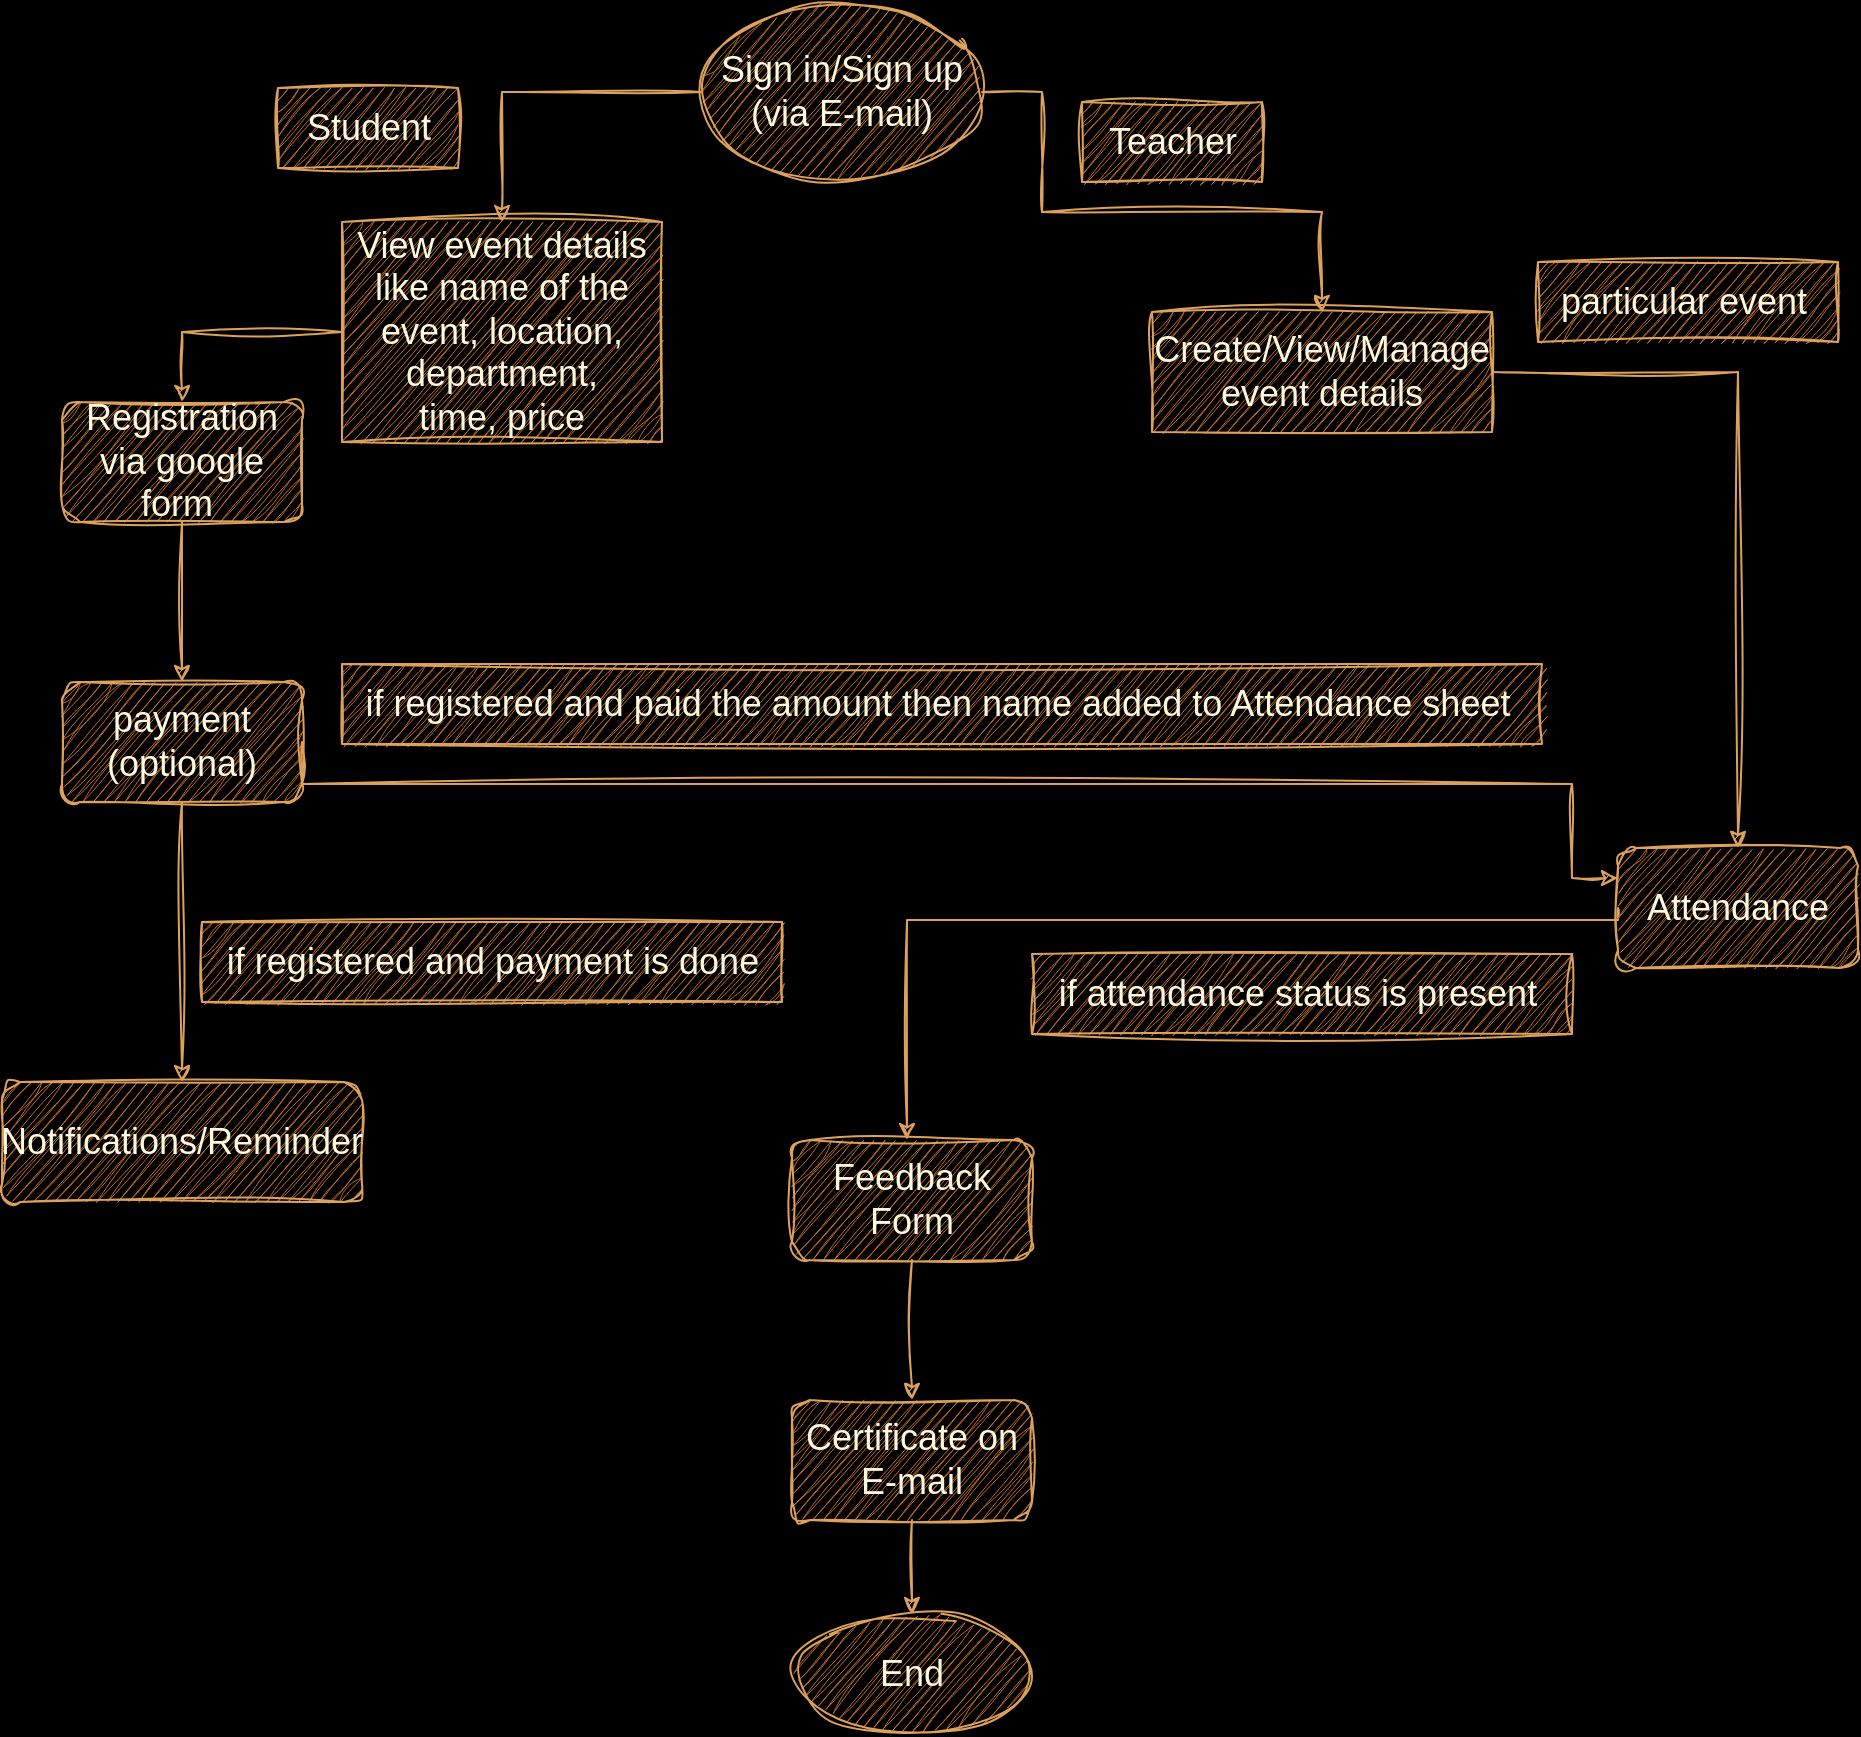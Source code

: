 <mxfile version="24.7.10">
  <diagram name="Page-1" id="YbCOivywx0tjwj4dOsPg">
    <mxGraphModel dx="1909" dy="1022" grid="0" gridSize="10" guides="1" tooltips="1" connect="1" arrows="1" fold="1" page="1" pageScale="1" pageWidth="1100" pageHeight="1700" background="#000000" math="0" shadow="0">
      <root>
        <mxCell id="0" />
        <mxCell id="1" parent="0" />
        <mxCell id="3X-fXsgyXSY3c85X-Qk--4" style="edgeStyle=orthogonalEdgeStyle;rounded=0;orthogonalLoop=1;jettySize=auto;html=1;entryX=0.5;entryY=0;entryDx=0;entryDy=0;strokeColor=#DDA15E;sketch=1;curveFitting=1;jiggle=2;labelBackgroundColor=none;fontColor=default;fontSize=18;" edge="1" parent="1" source="3X-fXsgyXSY3c85X-Qk--1" target="3X-fXsgyXSY3c85X-Qk--2">
          <mxGeometry relative="1" as="geometry">
            <mxPoint x="240" y="50" as="targetPoint" />
          </mxGeometry>
        </mxCell>
        <mxCell id="3X-fXsgyXSY3c85X-Qk--5" style="edgeStyle=orthogonalEdgeStyle;rounded=0;orthogonalLoop=1;jettySize=auto;html=1;entryX=0.5;entryY=0;entryDx=0;entryDy=0;strokeColor=#DDA15E;sketch=1;curveFitting=1;jiggle=2;labelBackgroundColor=none;fontColor=default;fontSize=18;" edge="1" parent="1" source="3X-fXsgyXSY3c85X-Qk--1" target="3X-fXsgyXSY3c85X-Qk--3">
          <mxGeometry relative="1" as="geometry">
            <mxPoint x="590" y="50" as="targetPoint" />
            <Array as="points">
              <mxPoint x="530" y="65" />
              <mxPoint x="530" y="125" />
              <mxPoint x="670" y="125" />
            </Array>
          </mxGeometry>
        </mxCell>
        <mxCell id="3X-fXsgyXSY3c85X-Qk--1" value="Sign in/Sign up&lt;div style=&quot;font-size: 18px;&quot;&gt;(via E-mail)&lt;/div&gt;" style="ellipse;whiteSpace=wrap;html=1;fillColor=#BC6C25;strokeColor=#DDA15E;sketch=1;curveFitting=1;jiggle=2;labelBackgroundColor=none;fontColor=#FEFAE0;fontSize=18;" vertex="1" parent="1">
          <mxGeometry x="360" y="20" width="140" height="90" as="geometry" />
        </mxCell>
        <mxCell id="3X-fXsgyXSY3c85X-Qk--10" style="edgeStyle=orthogonalEdgeStyle;rounded=0;orthogonalLoop=1;jettySize=auto;html=1;entryX=0.5;entryY=0;entryDx=0;entryDy=0;strokeColor=#DDA15E;sketch=1;curveFitting=1;jiggle=2;labelBackgroundColor=none;fontColor=default;fontSize=18;" edge="1" parent="1" source="3X-fXsgyXSY3c85X-Qk--2" target="3X-fXsgyXSY3c85X-Qk--8">
          <mxGeometry relative="1" as="geometry">
            <mxPoint x="100" y="160" as="targetPoint" />
          </mxGeometry>
        </mxCell>
        <mxCell id="3X-fXsgyXSY3c85X-Qk--2" value="View event details&lt;div style=&quot;font-size: 18px;&quot;&gt;like name of the event, location, department,&lt;/div&gt;&lt;div style=&quot;font-size: 18px;&quot;&gt;time, price&lt;/div&gt;" style="rounded=0;whiteSpace=wrap;html=1;fillColor=#BC6C25;strokeColor=#DDA15E;sketch=1;curveFitting=1;jiggle=2;labelBackgroundColor=none;fontColor=#FEFAE0;fontSize=18;" vertex="1" parent="1">
          <mxGeometry x="180" y="130" width="160" height="110" as="geometry" />
        </mxCell>
        <mxCell id="3X-fXsgyXSY3c85X-Qk--14" style="edgeStyle=orthogonalEdgeStyle;rounded=0;orthogonalLoop=1;jettySize=auto;html=1;exitX=1;exitY=0.5;exitDx=0;exitDy=0;strokeColor=#DDA15E;sketch=1;curveFitting=1;jiggle=2;labelBackgroundColor=none;fontColor=default;fontSize=18;" edge="1" parent="1" source="3X-fXsgyXSY3c85X-Qk--3" target="3X-fXsgyXSY3c85X-Qk--13">
          <mxGeometry relative="1" as="geometry" />
        </mxCell>
        <mxCell id="3X-fXsgyXSY3c85X-Qk--3" value="Create/View/Manage event details" style="rounded=0;whiteSpace=wrap;html=1;fillColor=#BC6C25;strokeColor=#DDA15E;sketch=1;curveFitting=1;jiggle=2;labelBackgroundColor=none;fontColor=#FEFAE0;fontSize=18;" vertex="1" parent="1">
          <mxGeometry x="585" y="175" width="170" height="60" as="geometry" />
        </mxCell>
        <mxCell id="3X-fXsgyXSY3c85X-Qk--6" value="Student" style="text;html=1;align=center;verticalAlign=middle;resizable=0;points=[];autosize=1;strokeColor=#DDA15E;fillColor=#BC6C25;sketch=1;curveFitting=1;jiggle=2;labelBackgroundColor=none;fontColor=#FEFAE0;fontSize=18;" vertex="1" parent="1">
          <mxGeometry x="148" y="63" width="90" height="40" as="geometry" />
        </mxCell>
        <mxCell id="3X-fXsgyXSY3c85X-Qk--7" value="Teacher" style="text;html=1;align=center;verticalAlign=middle;resizable=0;points=[];autosize=1;strokeColor=#DDA15E;fillColor=#BC6C25;sketch=1;curveFitting=1;jiggle=2;labelBackgroundColor=none;fontColor=#FEFAE0;fontSize=18;" vertex="1" parent="1">
          <mxGeometry x="550" y="70" width="90" height="40" as="geometry" />
        </mxCell>
        <mxCell id="3X-fXsgyXSY3c85X-Qk--11" style="edgeStyle=orthogonalEdgeStyle;rounded=0;orthogonalLoop=1;jettySize=auto;html=1;exitX=0.5;exitY=1;exitDx=0;exitDy=0;entryX=0.5;entryY=0;entryDx=0;entryDy=0;strokeColor=#DDA15E;sketch=1;curveFitting=1;jiggle=2;labelBackgroundColor=none;fontColor=default;fontSize=18;" edge="1" parent="1" source="3X-fXsgyXSY3c85X-Qk--8" target="3X-fXsgyXSY3c85X-Qk--9">
          <mxGeometry relative="1" as="geometry" />
        </mxCell>
        <mxCell id="3X-fXsgyXSY3c85X-Qk--41" style="edgeStyle=orthogonalEdgeStyle;rounded=0;orthogonalLoop=1;jettySize=auto;html=1;exitX=1;exitY=0.5;exitDx=0;exitDy=0;entryX=0.136;entryY=-0.05;entryDx=0;entryDy=0;entryPerimeter=0;" edge="1" parent="1" source="3X-fXsgyXSY3c85X-Qk--8" target="3X-fXsgyXSY3c85X-Qk--13">
          <mxGeometry relative="1" as="geometry">
            <mxPoint x="810" y="430" as="targetPoint" />
          </mxGeometry>
        </mxCell>
        <mxCell id="3X-fXsgyXSY3c85X-Qk--8" value="Registration via google form&amp;nbsp;" style="rounded=1;whiteSpace=wrap;html=1;fillColor=#BC6C25;strokeColor=#DDA15E;sketch=1;curveFitting=1;jiggle=2;labelBackgroundColor=none;fontColor=#FEFAE0;fontSize=18;" vertex="1" parent="1">
          <mxGeometry x="40" y="220" width="120" height="60" as="geometry" />
        </mxCell>
        <mxCell id="3X-fXsgyXSY3c85X-Qk--19" style="edgeStyle=orthogonalEdgeStyle;rounded=0;orthogonalLoop=1;jettySize=auto;html=1;exitX=0.5;exitY=1;exitDx=0;exitDy=0;strokeColor=#DDA15E;sketch=1;curveFitting=1;jiggle=2;labelBackgroundColor=none;fontColor=default;fontSize=18;" edge="1" parent="1" source="3X-fXsgyXSY3c85X-Qk--9" target="3X-fXsgyXSY3c85X-Qk--20">
          <mxGeometry relative="1" as="geometry">
            <mxPoint x="100" y="420" as="targetPoint" />
          </mxGeometry>
        </mxCell>
        <mxCell id="3X-fXsgyXSY3c85X-Qk--9" value="payment (optional)" style="rounded=1;whiteSpace=wrap;html=1;fillColor=#BC6C25;strokeColor=#DDA15E;sketch=1;curveFitting=1;jiggle=2;labelBackgroundColor=none;fontColor=#FEFAE0;fontSize=18;" vertex="1" parent="1">
          <mxGeometry x="40" y="360" width="120" height="60" as="geometry" />
        </mxCell>
        <mxCell id="3X-fXsgyXSY3c85X-Qk--34" style="edgeStyle=orthogonalEdgeStyle;rounded=0;orthogonalLoop=1;jettySize=auto;html=1;exitX=0;exitY=0.5;exitDx=0;exitDy=0;entryX=0.5;entryY=0;entryDx=0;entryDy=0;strokeColor=#DDA15E;sketch=1;curveFitting=1;jiggle=2;labelBackgroundColor=none;fontColor=default;fontSize=18;" edge="1" parent="1" source="3X-fXsgyXSY3c85X-Qk--13">
          <mxGeometry relative="1" as="geometry">
            <mxPoint x="462.5" y="589" as="targetPoint" />
            <mxPoint x="857.5" y="479" as="sourcePoint" />
            <Array as="points">
              <mxPoint x="818" y="479" />
              <mxPoint x="462" y="479" />
            </Array>
          </mxGeometry>
        </mxCell>
        <mxCell id="3X-fXsgyXSY3c85X-Qk--13" value="Attendance" style="rounded=1;whiteSpace=wrap;html=1;fillColor=#BC6C25;strokeColor=#DDA15E;sketch=1;curveFitting=1;jiggle=2;labelBackgroundColor=none;fontColor=#FEFAE0;fontSize=18;" vertex="1" parent="1">
          <mxGeometry x="818" y="443" width="120" height="60" as="geometry" />
        </mxCell>
        <mxCell id="3X-fXsgyXSY3c85X-Qk--36" style="edgeStyle=orthogonalEdgeStyle;rounded=0;orthogonalLoop=1;jettySize=auto;html=1;exitX=0.5;exitY=1;exitDx=0;exitDy=0;strokeColor=#DDA15E;sketch=1;curveFitting=1;jiggle=2;labelBackgroundColor=none;fontColor=default;fontSize=18;" edge="1" parent="1" source="3X-fXsgyXSY3c85X-Qk--17" target="3X-fXsgyXSY3c85X-Qk--37">
          <mxGeometry relative="1" as="geometry">
            <mxPoint x="400" y="530" as="targetPoint" />
          </mxGeometry>
        </mxCell>
        <mxCell id="3X-fXsgyXSY3c85X-Qk--17" value="Certificate on E-mail" style="rounded=1;whiteSpace=wrap;html=1;fillColor=#BC6C25;strokeColor=#DDA15E;sketch=1;curveFitting=1;jiggle=2;labelBackgroundColor=none;fontColor=#FEFAE0;fontSize=18;" vertex="1" parent="1">
          <mxGeometry x="405" y="719" width="120" height="60" as="geometry" />
        </mxCell>
        <mxCell id="3X-fXsgyXSY3c85X-Qk--20" value="Notifications/Reminder" style="rounded=1;whiteSpace=wrap;html=1;fillColor=#BC6C25;strokeColor=#DDA15E;sketch=1;curveFitting=1;jiggle=2;labelBackgroundColor=none;fontColor=#FEFAE0;fontSize=18;" vertex="1" parent="1">
          <mxGeometry x="10" y="560" width="180" height="60" as="geometry" />
        </mxCell>
        <mxCell id="3X-fXsgyXSY3c85X-Qk--21" value="if registered and payment is done" style="text;html=1;align=center;verticalAlign=middle;resizable=0;points=[];autosize=1;strokeColor=#DDA15E;fillColor=#BC6C25;sketch=1;curveFitting=1;jiggle=2;labelBackgroundColor=none;fontColor=#FEFAE0;fontSize=18;" vertex="1" parent="1">
          <mxGeometry x="110" y="480" width="290" height="40" as="geometry" />
        </mxCell>
        <mxCell id="3X-fXsgyXSY3c85X-Qk--24" value="&lt;font style=&quot;font-size: 18px;&quot;&gt;if registered and paid the amount then name added to Attendance sheet&amp;nbsp;&lt;/font&gt;" style="text;html=1;align=center;verticalAlign=middle;resizable=0;points=[];autosize=1;strokeColor=#DDA15E;fillColor=#BC6C25;sketch=1;curveFitting=1;jiggle=2;labelBackgroundColor=none;fontColor=#FEFAE0;fontSize=18;" vertex="1" parent="1">
          <mxGeometry x="180" y="351" width="600" height="40" as="geometry" />
        </mxCell>
        <mxCell id="3X-fXsgyXSY3c85X-Qk--25" style="edgeStyle=orthogonalEdgeStyle;rounded=0;orthogonalLoop=1;jettySize=auto;html=1;exitX=1;exitY=0.5;exitDx=0;exitDy=0;strokeColor=#DDA15E;sketch=1;curveFitting=1;jiggle=2;labelBackgroundColor=none;fontColor=default;fontSize=18;entryX=0;entryY=0.25;entryDx=0;entryDy=0;" edge="1" parent="1" source="3X-fXsgyXSY3c85X-Qk--9" target="3X-fXsgyXSY3c85X-Qk--13">
          <mxGeometry relative="1" as="geometry">
            <mxPoint x="160" y="450" as="sourcePoint" />
            <mxPoint x="780" y="465" as="targetPoint" />
            <Array as="points">
              <mxPoint x="160" y="411" />
              <mxPoint x="795" y="411" />
              <mxPoint x="795" y="458" />
            </Array>
          </mxGeometry>
        </mxCell>
        <mxCell id="3X-fXsgyXSY3c85X-Qk--27" value="if attendance status is present&amp;nbsp;" style="text;html=1;align=center;verticalAlign=middle;resizable=0;points=[];autosize=1;strokeColor=#DDA15E;fillColor=#BC6C25;fontSize=18;sketch=1;curveFitting=1;jiggle=2;labelBackgroundColor=none;fontColor=#FEFAE0;" vertex="1" parent="1">
          <mxGeometry x="525" y="496" width="270" height="40" as="geometry" />
        </mxCell>
        <mxCell id="3X-fXsgyXSY3c85X-Qk--28" value="particular event&amp;nbsp;" style="text;html=1;align=center;verticalAlign=middle;resizable=0;points=[];autosize=1;strokeColor=#DDA15E;fillColor=#BC6C25;sketch=1;curveFitting=1;jiggle=2;labelBackgroundColor=none;fontColor=#FEFAE0;fontSize=18;" vertex="1" parent="1">
          <mxGeometry x="778" y="150" width="150" height="40" as="geometry" />
        </mxCell>
        <mxCell id="3X-fXsgyXSY3c85X-Qk--33" value="" style="edgeStyle=orthogonalEdgeStyle;rounded=0;orthogonalLoop=1;jettySize=auto;html=1;strokeColor=#DDA15E;sketch=1;curveFitting=1;jiggle=2;labelBackgroundColor=none;fontColor=default;fontSize=18;" edge="1" parent="1" source="3X-fXsgyXSY3c85X-Qk--31" target="3X-fXsgyXSY3c85X-Qk--17">
          <mxGeometry relative="1" as="geometry" />
        </mxCell>
        <mxCell id="3X-fXsgyXSY3c85X-Qk--31" value="Feedback Form" style="rounded=1;whiteSpace=wrap;html=1;fillColor=#BC6C25;strokeColor=#DDA15E;sketch=1;curveFitting=1;jiggle=2;labelBackgroundColor=none;fontColor=#FEFAE0;fontSize=18;" vertex="1" parent="1">
          <mxGeometry x="405" y="589" width="120" height="60" as="geometry" />
        </mxCell>
        <mxCell id="3X-fXsgyXSY3c85X-Qk--37" value="End" style="ellipse;whiteSpace=wrap;html=1;fillColor=#BC6C25;strokeColor=#DDA15E;sketch=1;curveFitting=1;jiggle=2;labelBackgroundColor=none;fontColor=#FEFAE0;fontSize=18;" vertex="1" parent="1">
          <mxGeometry x="405" y="826" width="120" height="60" as="geometry" />
        </mxCell>
        <mxCell id="3X-fXsgyXSY3c85X-Qk--38" style="edgeStyle=orthogonalEdgeStyle;rounded=0;orthogonalLoop=1;jettySize=auto;html=1;exitX=0.5;exitY=1;exitDx=0;exitDy=0;" edge="1" parent="1" source="3X-fXsgyXSY3c85X-Qk--3" target="3X-fXsgyXSY3c85X-Qk--3">
          <mxGeometry relative="1" as="geometry" />
        </mxCell>
      </root>
    </mxGraphModel>
  </diagram>
</mxfile>
